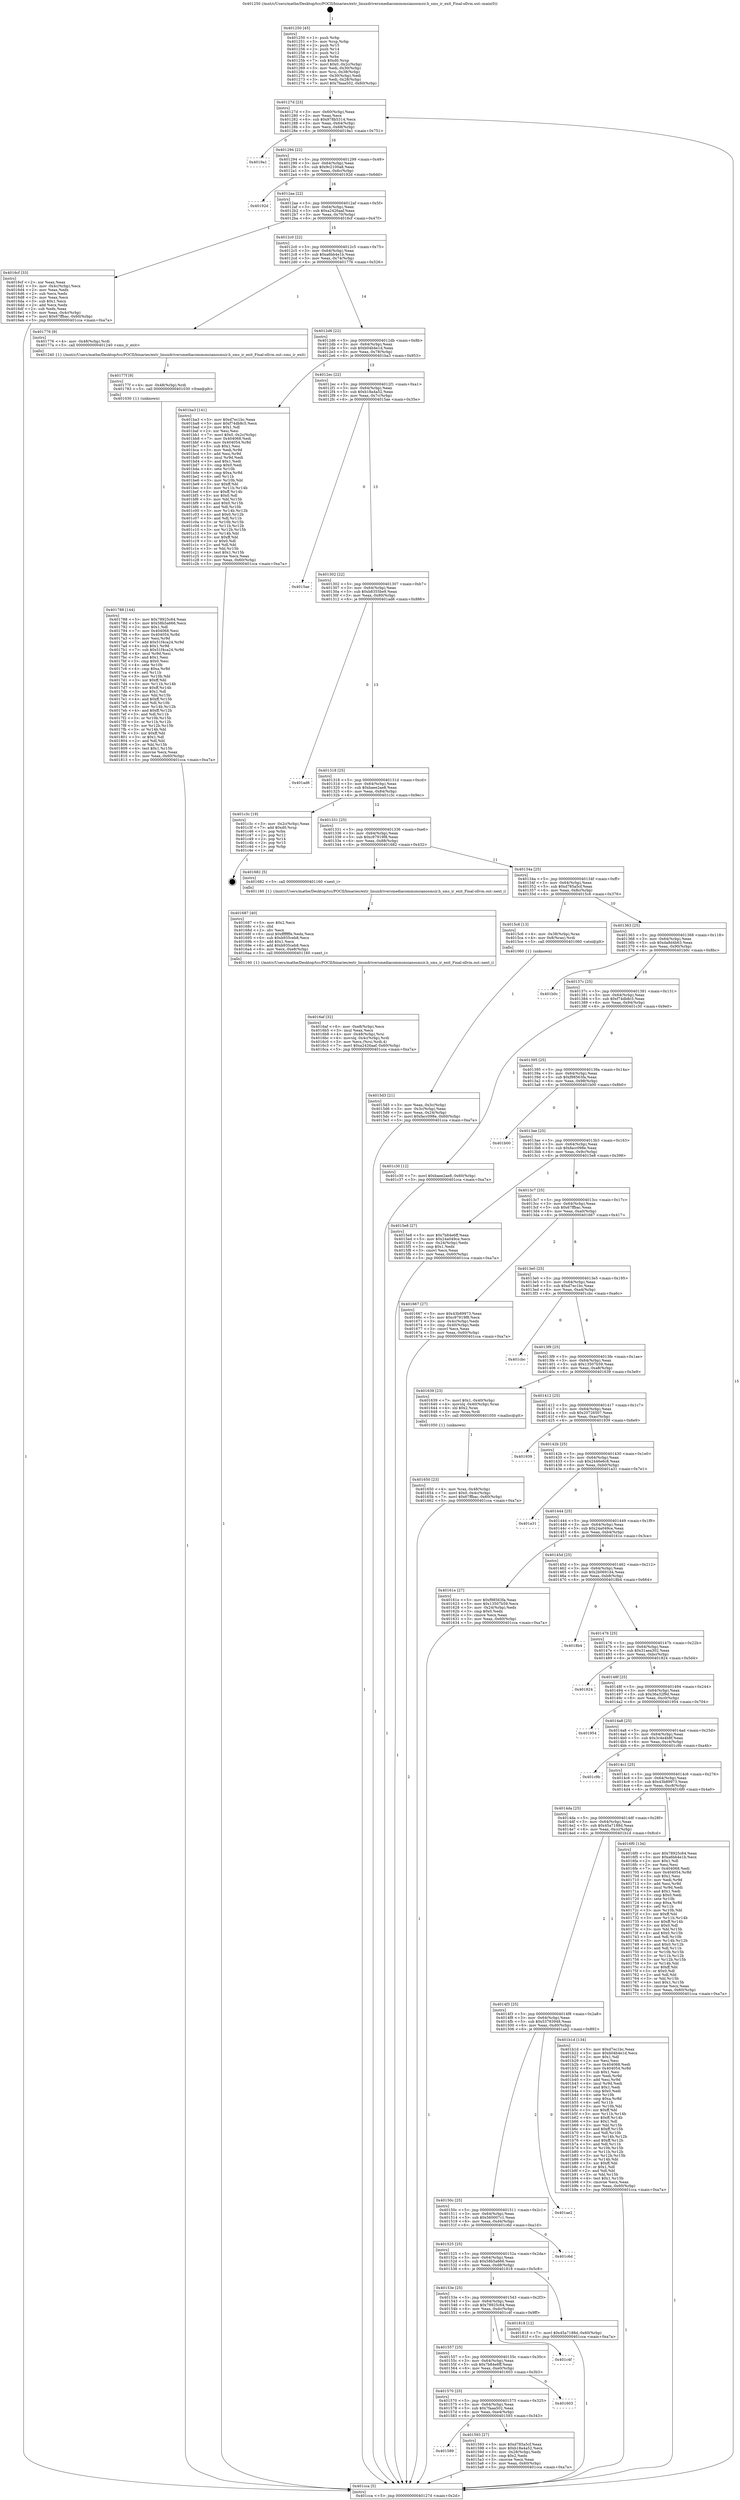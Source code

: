 digraph "0x401250" {
  label = "0x401250 (/mnt/c/Users/mathe/Desktop/tcc/POCII/binaries/extr_linuxdriversmediacommonsianosmsir.h_sms_ir_exit_Final-ollvm.out::main(0))"
  labelloc = "t"
  node[shape=record]

  Entry [label="",width=0.3,height=0.3,shape=circle,fillcolor=black,style=filled]
  "0x40127d" [label="{
     0x40127d [23]\l
     | [instrs]\l
     &nbsp;&nbsp;0x40127d \<+3\>: mov -0x60(%rbp),%eax\l
     &nbsp;&nbsp;0x401280 \<+2\>: mov %eax,%ecx\l
     &nbsp;&nbsp;0x401282 \<+6\>: sub $0x978b5314,%ecx\l
     &nbsp;&nbsp;0x401288 \<+3\>: mov %eax,-0x64(%rbp)\l
     &nbsp;&nbsp;0x40128b \<+3\>: mov %ecx,-0x68(%rbp)\l
     &nbsp;&nbsp;0x40128e \<+6\>: je 00000000004019a1 \<main+0x751\>\l
  }"]
  "0x4019a1" [label="{
     0x4019a1\l
  }", style=dashed]
  "0x401294" [label="{
     0x401294 [22]\l
     | [instrs]\l
     &nbsp;&nbsp;0x401294 \<+5\>: jmp 0000000000401299 \<main+0x49\>\l
     &nbsp;&nbsp;0x401299 \<+3\>: mov -0x64(%rbp),%eax\l
     &nbsp;&nbsp;0x40129c \<+5\>: sub $0x9c2100a8,%eax\l
     &nbsp;&nbsp;0x4012a1 \<+3\>: mov %eax,-0x6c(%rbp)\l
     &nbsp;&nbsp;0x4012a4 \<+6\>: je 000000000040192d \<main+0x6dd\>\l
  }"]
  Exit [label="",width=0.3,height=0.3,shape=circle,fillcolor=black,style=filled,peripheries=2]
  "0x40192d" [label="{
     0x40192d\l
  }", style=dashed]
  "0x4012aa" [label="{
     0x4012aa [22]\l
     | [instrs]\l
     &nbsp;&nbsp;0x4012aa \<+5\>: jmp 00000000004012af \<main+0x5f\>\l
     &nbsp;&nbsp;0x4012af \<+3\>: mov -0x64(%rbp),%eax\l
     &nbsp;&nbsp;0x4012b2 \<+5\>: sub $0xa2426aaf,%eax\l
     &nbsp;&nbsp;0x4012b7 \<+3\>: mov %eax,-0x70(%rbp)\l
     &nbsp;&nbsp;0x4012ba \<+6\>: je 00000000004016cf \<main+0x47f\>\l
  }"]
  "0x401788" [label="{
     0x401788 [144]\l
     | [instrs]\l
     &nbsp;&nbsp;0x401788 \<+5\>: mov $0x78925c64,%eax\l
     &nbsp;&nbsp;0x40178d \<+5\>: mov $0x58b5a666,%ecx\l
     &nbsp;&nbsp;0x401792 \<+2\>: mov $0x1,%dl\l
     &nbsp;&nbsp;0x401794 \<+7\>: mov 0x404068,%esi\l
     &nbsp;&nbsp;0x40179b \<+8\>: mov 0x404054,%r8d\l
     &nbsp;&nbsp;0x4017a3 \<+3\>: mov %esi,%r9d\l
     &nbsp;&nbsp;0x4017a6 \<+7\>: add $0x51f4ca24,%r9d\l
     &nbsp;&nbsp;0x4017ad \<+4\>: sub $0x1,%r9d\l
     &nbsp;&nbsp;0x4017b1 \<+7\>: sub $0x51f4ca24,%r9d\l
     &nbsp;&nbsp;0x4017b8 \<+4\>: imul %r9d,%esi\l
     &nbsp;&nbsp;0x4017bc \<+3\>: and $0x1,%esi\l
     &nbsp;&nbsp;0x4017bf \<+3\>: cmp $0x0,%esi\l
     &nbsp;&nbsp;0x4017c2 \<+4\>: sete %r10b\l
     &nbsp;&nbsp;0x4017c6 \<+4\>: cmp $0xa,%r8d\l
     &nbsp;&nbsp;0x4017ca \<+4\>: setl %r11b\l
     &nbsp;&nbsp;0x4017ce \<+3\>: mov %r10b,%bl\l
     &nbsp;&nbsp;0x4017d1 \<+3\>: xor $0xff,%bl\l
     &nbsp;&nbsp;0x4017d4 \<+3\>: mov %r11b,%r14b\l
     &nbsp;&nbsp;0x4017d7 \<+4\>: xor $0xff,%r14b\l
     &nbsp;&nbsp;0x4017db \<+3\>: xor $0x1,%dl\l
     &nbsp;&nbsp;0x4017de \<+3\>: mov %bl,%r15b\l
     &nbsp;&nbsp;0x4017e1 \<+4\>: and $0xff,%r15b\l
     &nbsp;&nbsp;0x4017e5 \<+3\>: and %dl,%r10b\l
     &nbsp;&nbsp;0x4017e8 \<+3\>: mov %r14b,%r12b\l
     &nbsp;&nbsp;0x4017eb \<+4\>: and $0xff,%r12b\l
     &nbsp;&nbsp;0x4017ef \<+3\>: and %dl,%r11b\l
     &nbsp;&nbsp;0x4017f2 \<+3\>: or %r10b,%r15b\l
     &nbsp;&nbsp;0x4017f5 \<+3\>: or %r11b,%r12b\l
     &nbsp;&nbsp;0x4017f8 \<+3\>: xor %r12b,%r15b\l
     &nbsp;&nbsp;0x4017fb \<+3\>: or %r14b,%bl\l
     &nbsp;&nbsp;0x4017fe \<+3\>: xor $0xff,%bl\l
     &nbsp;&nbsp;0x401801 \<+3\>: or $0x1,%dl\l
     &nbsp;&nbsp;0x401804 \<+2\>: and %dl,%bl\l
     &nbsp;&nbsp;0x401806 \<+3\>: or %bl,%r15b\l
     &nbsp;&nbsp;0x401809 \<+4\>: test $0x1,%r15b\l
     &nbsp;&nbsp;0x40180d \<+3\>: cmovne %ecx,%eax\l
     &nbsp;&nbsp;0x401810 \<+3\>: mov %eax,-0x60(%rbp)\l
     &nbsp;&nbsp;0x401813 \<+5\>: jmp 0000000000401cca \<main+0xa7a\>\l
  }"]
  "0x4016cf" [label="{
     0x4016cf [33]\l
     | [instrs]\l
     &nbsp;&nbsp;0x4016cf \<+2\>: xor %eax,%eax\l
     &nbsp;&nbsp;0x4016d1 \<+3\>: mov -0x4c(%rbp),%ecx\l
     &nbsp;&nbsp;0x4016d4 \<+2\>: mov %eax,%edx\l
     &nbsp;&nbsp;0x4016d6 \<+2\>: sub %ecx,%edx\l
     &nbsp;&nbsp;0x4016d8 \<+2\>: mov %eax,%ecx\l
     &nbsp;&nbsp;0x4016da \<+3\>: sub $0x1,%ecx\l
     &nbsp;&nbsp;0x4016dd \<+2\>: add %ecx,%edx\l
     &nbsp;&nbsp;0x4016df \<+2\>: sub %edx,%eax\l
     &nbsp;&nbsp;0x4016e1 \<+3\>: mov %eax,-0x4c(%rbp)\l
     &nbsp;&nbsp;0x4016e4 \<+7\>: movl $0x67ffbac,-0x60(%rbp)\l
     &nbsp;&nbsp;0x4016eb \<+5\>: jmp 0000000000401cca \<main+0xa7a\>\l
  }"]
  "0x4012c0" [label="{
     0x4012c0 [22]\l
     | [instrs]\l
     &nbsp;&nbsp;0x4012c0 \<+5\>: jmp 00000000004012c5 \<main+0x75\>\l
     &nbsp;&nbsp;0x4012c5 \<+3\>: mov -0x64(%rbp),%eax\l
     &nbsp;&nbsp;0x4012c8 \<+5\>: sub $0xa6bb4e1b,%eax\l
     &nbsp;&nbsp;0x4012cd \<+3\>: mov %eax,-0x74(%rbp)\l
     &nbsp;&nbsp;0x4012d0 \<+6\>: je 0000000000401776 \<main+0x526\>\l
  }"]
  "0x40177f" [label="{
     0x40177f [9]\l
     | [instrs]\l
     &nbsp;&nbsp;0x40177f \<+4\>: mov -0x48(%rbp),%rdi\l
     &nbsp;&nbsp;0x401783 \<+5\>: call 0000000000401030 \<free@plt\>\l
     | [calls]\l
     &nbsp;&nbsp;0x401030 \{1\} (unknown)\l
  }"]
  "0x401776" [label="{
     0x401776 [9]\l
     | [instrs]\l
     &nbsp;&nbsp;0x401776 \<+4\>: mov -0x48(%rbp),%rdi\l
     &nbsp;&nbsp;0x40177a \<+5\>: call 0000000000401240 \<sms_ir_exit\>\l
     | [calls]\l
     &nbsp;&nbsp;0x401240 \{1\} (/mnt/c/Users/mathe/Desktop/tcc/POCII/binaries/extr_linuxdriversmediacommonsianosmsir.h_sms_ir_exit_Final-ollvm.out::sms_ir_exit)\l
  }"]
  "0x4012d6" [label="{
     0x4012d6 [22]\l
     | [instrs]\l
     &nbsp;&nbsp;0x4012d6 \<+5\>: jmp 00000000004012db \<main+0x8b\>\l
     &nbsp;&nbsp;0x4012db \<+3\>: mov -0x64(%rbp),%eax\l
     &nbsp;&nbsp;0x4012de \<+5\>: sub $0xb04b4e1d,%eax\l
     &nbsp;&nbsp;0x4012e3 \<+3\>: mov %eax,-0x78(%rbp)\l
     &nbsp;&nbsp;0x4012e6 \<+6\>: je 0000000000401ba3 \<main+0x953\>\l
  }"]
  "0x4016af" [label="{
     0x4016af [32]\l
     | [instrs]\l
     &nbsp;&nbsp;0x4016af \<+6\>: mov -0xe8(%rbp),%ecx\l
     &nbsp;&nbsp;0x4016b5 \<+3\>: imul %eax,%ecx\l
     &nbsp;&nbsp;0x4016b8 \<+4\>: mov -0x48(%rbp),%rsi\l
     &nbsp;&nbsp;0x4016bc \<+4\>: movslq -0x4c(%rbp),%rdi\l
     &nbsp;&nbsp;0x4016c0 \<+3\>: mov %ecx,(%rsi,%rdi,4)\l
     &nbsp;&nbsp;0x4016c3 \<+7\>: movl $0xa2426aaf,-0x60(%rbp)\l
     &nbsp;&nbsp;0x4016ca \<+5\>: jmp 0000000000401cca \<main+0xa7a\>\l
  }"]
  "0x401ba3" [label="{
     0x401ba3 [141]\l
     | [instrs]\l
     &nbsp;&nbsp;0x401ba3 \<+5\>: mov $0xd7ec1bc,%eax\l
     &nbsp;&nbsp;0x401ba8 \<+5\>: mov $0xf74db8c5,%ecx\l
     &nbsp;&nbsp;0x401bad \<+2\>: mov $0x1,%dl\l
     &nbsp;&nbsp;0x401baf \<+2\>: xor %esi,%esi\l
     &nbsp;&nbsp;0x401bb1 \<+7\>: movl $0x0,-0x2c(%rbp)\l
     &nbsp;&nbsp;0x401bb8 \<+7\>: mov 0x404068,%edi\l
     &nbsp;&nbsp;0x401bbf \<+8\>: mov 0x404054,%r8d\l
     &nbsp;&nbsp;0x401bc7 \<+3\>: sub $0x1,%esi\l
     &nbsp;&nbsp;0x401bca \<+3\>: mov %edi,%r9d\l
     &nbsp;&nbsp;0x401bcd \<+3\>: add %esi,%r9d\l
     &nbsp;&nbsp;0x401bd0 \<+4\>: imul %r9d,%edi\l
     &nbsp;&nbsp;0x401bd4 \<+3\>: and $0x1,%edi\l
     &nbsp;&nbsp;0x401bd7 \<+3\>: cmp $0x0,%edi\l
     &nbsp;&nbsp;0x401bda \<+4\>: sete %r10b\l
     &nbsp;&nbsp;0x401bde \<+4\>: cmp $0xa,%r8d\l
     &nbsp;&nbsp;0x401be2 \<+4\>: setl %r11b\l
     &nbsp;&nbsp;0x401be6 \<+3\>: mov %r10b,%bl\l
     &nbsp;&nbsp;0x401be9 \<+3\>: xor $0xff,%bl\l
     &nbsp;&nbsp;0x401bec \<+3\>: mov %r11b,%r14b\l
     &nbsp;&nbsp;0x401bef \<+4\>: xor $0xff,%r14b\l
     &nbsp;&nbsp;0x401bf3 \<+3\>: xor $0x0,%dl\l
     &nbsp;&nbsp;0x401bf6 \<+3\>: mov %bl,%r15b\l
     &nbsp;&nbsp;0x401bf9 \<+4\>: and $0x0,%r15b\l
     &nbsp;&nbsp;0x401bfd \<+3\>: and %dl,%r10b\l
     &nbsp;&nbsp;0x401c00 \<+3\>: mov %r14b,%r12b\l
     &nbsp;&nbsp;0x401c03 \<+4\>: and $0x0,%r12b\l
     &nbsp;&nbsp;0x401c07 \<+3\>: and %dl,%r11b\l
     &nbsp;&nbsp;0x401c0a \<+3\>: or %r10b,%r15b\l
     &nbsp;&nbsp;0x401c0d \<+3\>: or %r11b,%r12b\l
     &nbsp;&nbsp;0x401c10 \<+3\>: xor %r12b,%r15b\l
     &nbsp;&nbsp;0x401c13 \<+3\>: or %r14b,%bl\l
     &nbsp;&nbsp;0x401c16 \<+3\>: xor $0xff,%bl\l
     &nbsp;&nbsp;0x401c19 \<+3\>: or $0x0,%dl\l
     &nbsp;&nbsp;0x401c1c \<+2\>: and %dl,%bl\l
     &nbsp;&nbsp;0x401c1e \<+3\>: or %bl,%r15b\l
     &nbsp;&nbsp;0x401c21 \<+4\>: test $0x1,%r15b\l
     &nbsp;&nbsp;0x401c25 \<+3\>: cmovne %ecx,%eax\l
     &nbsp;&nbsp;0x401c28 \<+3\>: mov %eax,-0x60(%rbp)\l
     &nbsp;&nbsp;0x401c2b \<+5\>: jmp 0000000000401cca \<main+0xa7a\>\l
  }"]
  "0x4012ec" [label="{
     0x4012ec [22]\l
     | [instrs]\l
     &nbsp;&nbsp;0x4012ec \<+5\>: jmp 00000000004012f1 \<main+0xa1\>\l
     &nbsp;&nbsp;0x4012f1 \<+3\>: mov -0x64(%rbp),%eax\l
     &nbsp;&nbsp;0x4012f4 \<+5\>: sub $0xb18a4a52,%eax\l
     &nbsp;&nbsp;0x4012f9 \<+3\>: mov %eax,-0x7c(%rbp)\l
     &nbsp;&nbsp;0x4012fc \<+6\>: je 00000000004015ae \<main+0x35e\>\l
  }"]
  "0x401687" [label="{
     0x401687 [40]\l
     | [instrs]\l
     &nbsp;&nbsp;0x401687 \<+5\>: mov $0x2,%ecx\l
     &nbsp;&nbsp;0x40168c \<+1\>: cltd\l
     &nbsp;&nbsp;0x40168d \<+2\>: idiv %ecx\l
     &nbsp;&nbsp;0x40168f \<+6\>: imul $0xfffffffe,%edx,%ecx\l
     &nbsp;&nbsp;0x401695 \<+6\>: sub $0xb935ceb8,%ecx\l
     &nbsp;&nbsp;0x40169b \<+3\>: add $0x1,%ecx\l
     &nbsp;&nbsp;0x40169e \<+6\>: add $0xb935ceb8,%ecx\l
     &nbsp;&nbsp;0x4016a4 \<+6\>: mov %ecx,-0xe8(%rbp)\l
     &nbsp;&nbsp;0x4016aa \<+5\>: call 0000000000401160 \<next_i\>\l
     | [calls]\l
     &nbsp;&nbsp;0x401160 \{1\} (/mnt/c/Users/mathe/Desktop/tcc/POCII/binaries/extr_linuxdriversmediacommonsianosmsir.h_sms_ir_exit_Final-ollvm.out::next_i)\l
  }"]
  "0x4015ae" [label="{
     0x4015ae\l
  }", style=dashed]
  "0x401302" [label="{
     0x401302 [22]\l
     | [instrs]\l
     &nbsp;&nbsp;0x401302 \<+5\>: jmp 0000000000401307 \<main+0xb7\>\l
     &nbsp;&nbsp;0x401307 \<+3\>: mov -0x64(%rbp),%eax\l
     &nbsp;&nbsp;0x40130a \<+5\>: sub $0xb8355be9,%eax\l
     &nbsp;&nbsp;0x40130f \<+3\>: mov %eax,-0x80(%rbp)\l
     &nbsp;&nbsp;0x401312 \<+6\>: je 0000000000401ad6 \<main+0x886\>\l
  }"]
  "0x401650" [label="{
     0x401650 [23]\l
     | [instrs]\l
     &nbsp;&nbsp;0x401650 \<+4\>: mov %rax,-0x48(%rbp)\l
     &nbsp;&nbsp;0x401654 \<+7\>: movl $0x0,-0x4c(%rbp)\l
     &nbsp;&nbsp;0x40165b \<+7\>: movl $0x67ffbac,-0x60(%rbp)\l
     &nbsp;&nbsp;0x401662 \<+5\>: jmp 0000000000401cca \<main+0xa7a\>\l
  }"]
  "0x401ad6" [label="{
     0x401ad6\l
  }", style=dashed]
  "0x401318" [label="{
     0x401318 [25]\l
     | [instrs]\l
     &nbsp;&nbsp;0x401318 \<+5\>: jmp 000000000040131d \<main+0xcd\>\l
     &nbsp;&nbsp;0x40131d \<+3\>: mov -0x64(%rbp),%eax\l
     &nbsp;&nbsp;0x401320 \<+5\>: sub $0xbaee2ae8,%eax\l
     &nbsp;&nbsp;0x401325 \<+6\>: mov %eax,-0x84(%rbp)\l
     &nbsp;&nbsp;0x40132b \<+6\>: je 0000000000401c3c \<main+0x9ec\>\l
  }"]
  "0x4015d3" [label="{
     0x4015d3 [21]\l
     | [instrs]\l
     &nbsp;&nbsp;0x4015d3 \<+3\>: mov %eax,-0x3c(%rbp)\l
     &nbsp;&nbsp;0x4015d6 \<+3\>: mov -0x3c(%rbp),%eax\l
     &nbsp;&nbsp;0x4015d9 \<+3\>: mov %eax,-0x24(%rbp)\l
     &nbsp;&nbsp;0x4015dc \<+7\>: movl $0xfacc098e,-0x60(%rbp)\l
     &nbsp;&nbsp;0x4015e3 \<+5\>: jmp 0000000000401cca \<main+0xa7a\>\l
  }"]
  "0x401c3c" [label="{
     0x401c3c [19]\l
     | [instrs]\l
     &nbsp;&nbsp;0x401c3c \<+3\>: mov -0x2c(%rbp),%eax\l
     &nbsp;&nbsp;0x401c3f \<+7\>: add $0xd0,%rsp\l
     &nbsp;&nbsp;0x401c46 \<+1\>: pop %rbx\l
     &nbsp;&nbsp;0x401c47 \<+2\>: pop %r12\l
     &nbsp;&nbsp;0x401c49 \<+2\>: pop %r14\l
     &nbsp;&nbsp;0x401c4b \<+2\>: pop %r15\l
     &nbsp;&nbsp;0x401c4d \<+1\>: pop %rbp\l
     &nbsp;&nbsp;0x401c4e \<+1\>: ret\l
  }"]
  "0x401331" [label="{
     0x401331 [25]\l
     | [instrs]\l
     &nbsp;&nbsp;0x401331 \<+5\>: jmp 0000000000401336 \<main+0xe6\>\l
     &nbsp;&nbsp;0x401336 \<+3\>: mov -0x64(%rbp),%eax\l
     &nbsp;&nbsp;0x401339 \<+5\>: sub $0xc97919f8,%eax\l
     &nbsp;&nbsp;0x40133e \<+6\>: mov %eax,-0x88(%rbp)\l
     &nbsp;&nbsp;0x401344 \<+6\>: je 0000000000401682 \<main+0x432\>\l
  }"]
  "0x401250" [label="{
     0x401250 [45]\l
     | [instrs]\l
     &nbsp;&nbsp;0x401250 \<+1\>: push %rbp\l
     &nbsp;&nbsp;0x401251 \<+3\>: mov %rsp,%rbp\l
     &nbsp;&nbsp;0x401254 \<+2\>: push %r15\l
     &nbsp;&nbsp;0x401256 \<+2\>: push %r14\l
     &nbsp;&nbsp;0x401258 \<+2\>: push %r12\l
     &nbsp;&nbsp;0x40125a \<+1\>: push %rbx\l
     &nbsp;&nbsp;0x40125b \<+7\>: sub $0xd0,%rsp\l
     &nbsp;&nbsp;0x401262 \<+7\>: movl $0x0,-0x2c(%rbp)\l
     &nbsp;&nbsp;0x401269 \<+3\>: mov %edi,-0x30(%rbp)\l
     &nbsp;&nbsp;0x40126c \<+4\>: mov %rsi,-0x38(%rbp)\l
     &nbsp;&nbsp;0x401270 \<+3\>: mov -0x30(%rbp),%edi\l
     &nbsp;&nbsp;0x401273 \<+3\>: mov %edi,-0x28(%rbp)\l
     &nbsp;&nbsp;0x401276 \<+7\>: movl $0x7faaa502,-0x60(%rbp)\l
  }"]
  "0x401682" [label="{
     0x401682 [5]\l
     | [instrs]\l
     &nbsp;&nbsp;0x401682 \<+5\>: call 0000000000401160 \<next_i\>\l
     | [calls]\l
     &nbsp;&nbsp;0x401160 \{1\} (/mnt/c/Users/mathe/Desktop/tcc/POCII/binaries/extr_linuxdriversmediacommonsianosmsir.h_sms_ir_exit_Final-ollvm.out::next_i)\l
  }"]
  "0x40134a" [label="{
     0x40134a [25]\l
     | [instrs]\l
     &nbsp;&nbsp;0x40134a \<+5\>: jmp 000000000040134f \<main+0xff\>\l
     &nbsp;&nbsp;0x40134f \<+3\>: mov -0x64(%rbp),%eax\l
     &nbsp;&nbsp;0x401352 \<+5\>: sub $0xd785a5cf,%eax\l
     &nbsp;&nbsp;0x401357 \<+6\>: mov %eax,-0x8c(%rbp)\l
     &nbsp;&nbsp;0x40135d \<+6\>: je 00000000004015c6 \<main+0x376\>\l
  }"]
  "0x401cca" [label="{
     0x401cca [5]\l
     | [instrs]\l
     &nbsp;&nbsp;0x401cca \<+5\>: jmp 000000000040127d \<main+0x2d\>\l
  }"]
  "0x4015c6" [label="{
     0x4015c6 [13]\l
     | [instrs]\l
     &nbsp;&nbsp;0x4015c6 \<+4\>: mov -0x38(%rbp),%rax\l
     &nbsp;&nbsp;0x4015ca \<+4\>: mov 0x8(%rax),%rdi\l
     &nbsp;&nbsp;0x4015ce \<+5\>: call 0000000000401060 \<atoi@plt\>\l
     | [calls]\l
     &nbsp;&nbsp;0x401060 \{1\} (unknown)\l
  }"]
  "0x401363" [label="{
     0x401363 [25]\l
     | [instrs]\l
     &nbsp;&nbsp;0x401363 \<+5\>: jmp 0000000000401368 \<main+0x118\>\l
     &nbsp;&nbsp;0x401368 \<+3\>: mov -0x64(%rbp),%eax\l
     &nbsp;&nbsp;0x40136b \<+5\>: sub $0xda8d4b63,%eax\l
     &nbsp;&nbsp;0x401370 \<+6\>: mov %eax,-0x90(%rbp)\l
     &nbsp;&nbsp;0x401376 \<+6\>: je 0000000000401b0c \<main+0x8bc\>\l
  }"]
  "0x401589" [label="{
     0x401589\l
  }", style=dashed]
  "0x401b0c" [label="{
     0x401b0c\l
  }", style=dashed]
  "0x40137c" [label="{
     0x40137c [25]\l
     | [instrs]\l
     &nbsp;&nbsp;0x40137c \<+5\>: jmp 0000000000401381 \<main+0x131\>\l
     &nbsp;&nbsp;0x401381 \<+3\>: mov -0x64(%rbp),%eax\l
     &nbsp;&nbsp;0x401384 \<+5\>: sub $0xf74db8c5,%eax\l
     &nbsp;&nbsp;0x401389 \<+6\>: mov %eax,-0x94(%rbp)\l
     &nbsp;&nbsp;0x40138f \<+6\>: je 0000000000401c30 \<main+0x9e0\>\l
  }"]
  "0x401593" [label="{
     0x401593 [27]\l
     | [instrs]\l
     &nbsp;&nbsp;0x401593 \<+5\>: mov $0xd785a5cf,%eax\l
     &nbsp;&nbsp;0x401598 \<+5\>: mov $0xb18a4a52,%ecx\l
     &nbsp;&nbsp;0x40159d \<+3\>: mov -0x28(%rbp),%edx\l
     &nbsp;&nbsp;0x4015a0 \<+3\>: cmp $0x2,%edx\l
     &nbsp;&nbsp;0x4015a3 \<+3\>: cmovne %ecx,%eax\l
     &nbsp;&nbsp;0x4015a6 \<+3\>: mov %eax,-0x60(%rbp)\l
     &nbsp;&nbsp;0x4015a9 \<+5\>: jmp 0000000000401cca \<main+0xa7a\>\l
  }"]
  "0x401c30" [label="{
     0x401c30 [12]\l
     | [instrs]\l
     &nbsp;&nbsp;0x401c30 \<+7\>: movl $0xbaee2ae8,-0x60(%rbp)\l
     &nbsp;&nbsp;0x401c37 \<+5\>: jmp 0000000000401cca \<main+0xa7a\>\l
  }"]
  "0x401395" [label="{
     0x401395 [25]\l
     | [instrs]\l
     &nbsp;&nbsp;0x401395 \<+5\>: jmp 000000000040139a \<main+0x14a\>\l
     &nbsp;&nbsp;0x40139a \<+3\>: mov -0x64(%rbp),%eax\l
     &nbsp;&nbsp;0x40139d \<+5\>: sub $0xf98563fa,%eax\l
     &nbsp;&nbsp;0x4013a2 \<+6\>: mov %eax,-0x98(%rbp)\l
     &nbsp;&nbsp;0x4013a8 \<+6\>: je 0000000000401b00 \<main+0x8b0\>\l
  }"]
  "0x401570" [label="{
     0x401570 [25]\l
     | [instrs]\l
     &nbsp;&nbsp;0x401570 \<+5\>: jmp 0000000000401575 \<main+0x325\>\l
     &nbsp;&nbsp;0x401575 \<+3\>: mov -0x64(%rbp),%eax\l
     &nbsp;&nbsp;0x401578 \<+5\>: sub $0x7faaa502,%eax\l
     &nbsp;&nbsp;0x40157d \<+6\>: mov %eax,-0xe4(%rbp)\l
     &nbsp;&nbsp;0x401583 \<+6\>: je 0000000000401593 \<main+0x343\>\l
  }"]
  "0x401b00" [label="{
     0x401b00\l
  }", style=dashed]
  "0x4013ae" [label="{
     0x4013ae [25]\l
     | [instrs]\l
     &nbsp;&nbsp;0x4013ae \<+5\>: jmp 00000000004013b3 \<main+0x163\>\l
     &nbsp;&nbsp;0x4013b3 \<+3\>: mov -0x64(%rbp),%eax\l
     &nbsp;&nbsp;0x4013b6 \<+5\>: sub $0xfacc098e,%eax\l
     &nbsp;&nbsp;0x4013bb \<+6\>: mov %eax,-0x9c(%rbp)\l
     &nbsp;&nbsp;0x4013c1 \<+6\>: je 00000000004015e8 \<main+0x398\>\l
  }"]
  "0x401603" [label="{
     0x401603\l
  }", style=dashed]
  "0x4015e8" [label="{
     0x4015e8 [27]\l
     | [instrs]\l
     &nbsp;&nbsp;0x4015e8 \<+5\>: mov $0x7b84e6ff,%eax\l
     &nbsp;&nbsp;0x4015ed \<+5\>: mov $0x24a049ce,%ecx\l
     &nbsp;&nbsp;0x4015f2 \<+3\>: mov -0x24(%rbp),%edx\l
     &nbsp;&nbsp;0x4015f5 \<+3\>: cmp $0x1,%edx\l
     &nbsp;&nbsp;0x4015f8 \<+3\>: cmovl %ecx,%eax\l
     &nbsp;&nbsp;0x4015fb \<+3\>: mov %eax,-0x60(%rbp)\l
     &nbsp;&nbsp;0x4015fe \<+5\>: jmp 0000000000401cca \<main+0xa7a\>\l
  }"]
  "0x4013c7" [label="{
     0x4013c7 [25]\l
     | [instrs]\l
     &nbsp;&nbsp;0x4013c7 \<+5\>: jmp 00000000004013cc \<main+0x17c\>\l
     &nbsp;&nbsp;0x4013cc \<+3\>: mov -0x64(%rbp),%eax\l
     &nbsp;&nbsp;0x4013cf \<+5\>: sub $0x67ffbac,%eax\l
     &nbsp;&nbsp;0x4013d4 \<+6\>: mov %eax,-0xa0(%rbp)\l
     &nbsp;&nbsp;0x4013da \<+6\>: je 0000000000401667 \<main+0x417\>\l
  }"]
  "0x401557" [label="{
     0x401557 [25]\l
     | [instrs]\l
     &nbsp;&nbsp;0x401557 \<+5\>: jmp 000000000040155c \<main+0x30c\>\l
     &nbsp;&nbsp;0x40155c \<+3\>: mov -0x64(%rbp),%eax\l
     &nbsp;&nbsp;0x40155f \<+5\>: sub $0x7b84e6ff,%eax\l
     &nbsp;&nbsp;0x401564 \<+6\>: mov %eax,-0xe0(%rbp)\l
     &nbsp;&nbsp;0x40156a \<+6\>: je 0000000000401603 \<main+0x3b3\>\l
  }"]
  "0x401667" [label="{
     0x401667 [27]\l
     | [instrs]\l
     &nbsp;&nbsp;0x401667 \<+5\>: mov $0x43b89973,%eax\l
     &nbsp;&nbsp;0x40166c \<+5\>: mov $0xc97919f8,%ecx\l
     &nbsp;&nbsp;0x401671 \<+3\>: mov -0x4c(%rbp),%edx\l
     &nbsp;&nbsp;0x401674 \<+3\>: cmp -0x40(%rbp),%edx\l
     &nbsp;&nbsp;0x401677 \<+3\>: cmovl %ecx,%eax\l
     &nbsp;&nbsp;0x40167a \<+3\>: mov %eax,-0x60(%rbp)\l
     &nbsp;&nbsp;0x40167d \<+5\>: jmp 0000000000401cca \<main+0xa7a\>\l
  }"]
  "0x4013e0" [label="{
     0x4013e0 [25]\l
     | [instrs]\l
     &nbsp;&nbsp;0x4013e0 \<+5\>: jmp 00000000004013e5 \<main+0x195\>\l
     &nbsp;&nbsp;0x4013e5 \<+3\>: mov -0x64(%rbp),%eax\l
     &nbsp;&nbsp;0x4013e8 \<+5\>: sub $0xd7ec1bc,%eax\l
     &nbsp;&nbsp;0x4013ed \<+6\>: mov %eax,-0xa4(%rbp)\l
     &nbsp;&nbsp;0x4013f3 \<+6\>: je 0000000000401cbc \<main+0xa6c\>\l
  }"]
  "0x401c4f" [label="{
     0x401c4f\l
  }", style=dashed]
  "0x401cbc" [label="{
     0x401cbc\l
  }", style=dashed]
  "0x4013f9" [label="{
     0x4013f9 [25]\l
     | [instrs]\l
     &nbsp;&nbsp;0x4013f9 \<+5\>: jmp 00000000004013fe \<main+0x1ae\>\l
     &nbsp;&nbsp;0x4013fe \<+3\>: mov -0x64(%rbp),%eax\l
     &nbsp;&nbsp;0x401401 \<+5\>: sub $0x13507b59,%eax\l
     &nbsp;&nbsp;0x401406 \<+6\>: mov %eax,-0xa8(%rbp)\l
     &nbsp;&nbsp;0x40140c \<+6\>: je 0000000000401639 \<main+0x3e9\>\l
  }"]
  "0x40153e" [label="{
     0x40153e [25]\l
     | [instrs]\l
     &nbsp;&nbsp;0x40153e \<+5\>: jmp 0000000000401543 \<main+0x2f3\>\l
     &nbsp;&nbsp;0x401543 \<+3\>: mov -0x64(%rbp),%eax\l
     &nbsp;&nbsp;0x401546 \<+5\>: sub $0x78925c64,%eax\l
     &nbsp;&nbsp;0x40154b \<+6\>: mov %eax,-0xdc(%rbp)\l
     &nbsp;&nbsp;0x401551 \<+6\>: je 0000000000401c4f \<main+0x9ff\>\l
  }"]
  "0x401639" [label="{
     0x401639 [23]\l
     | [instrs]\l
     &nbsp;&nbsp;0x401639 \<+7\>: movl $0x1,-0x40(%rbp)\l
     &nbsp;&nbsp;0x401640 \<+4\>: movslq -0x40(%rbp),%rax\l
     &nbsp;&nbsp;0x401644 \<+4\>: shl $0x2,%rax\l
     &nbsp;&nbsp;0x401648 \<+3\>: mov %rax,%rdi\l
     &nbsp;&nbsp;0x40164b \<+5\>: call 0000000000401050 \<malloc@plt\>\l
     | [calls]\l
     &nbsp;&nbsp;0x401050 \{1\} (unknown)\l
  }"]
  "0x401412" [label="{
     0x401412 [25]\l
     | [instrs]\l
     &nbsp;&nbsp;0x401412 \<+5\>: jmp 0000000000401417 \<main+0x1c7\>\l
     &nbsp;&nbsp;0x401417 \<+3\>: mov -0x64(%rbp),%eax\l
     &nbsp;&nbsp;0x40141a \<+5\>: sub $0x20726507,%eax\l
     &nbsp;&nbsp;0x40141f \<+6\>: mov %eax,-0xac(%rbp)\l
     &nbsp;&nbsp;0x401425 \<+6\>: je 0000000000401939 \<main+0x6e9\>\l
  }"]
  "0x401818" [label="{
     0x401818 [12]\l
     | [instrs]\l
     &nbsp;&nbsp;0x401818 \<+7\>: movl $0x45a7188d,-0x60(%rbp)\l
     &nbsp;&nbsp;0x40181f \<+5\>: jmp 0000000000401cca \<main+0xa7a\>\l
  }"]
  "0x401939" [label="{
     0x401939\l
  }", style=dashed]
  "0x40142b" [label="{
     0x40142b [25]\l
     | [instrs]\l
     &nbsp;&nbsp;0x40142b \<+5\>: jmp 0000000000401430 \<main+0x1e0\>\l
     &nbsp;&nbsp;0x401430 \<+3\>: mov -0x64(%rbp),%eax\l
     &nbsp;&nbsp;0x401433 \<+5\>: sub $0x2446e6c8,%eax\l
     &nbsp;&nbsp;0x401438 \<+6\>: mov %eax,-0xb0(%rbp)\l
     &nbsp;&nbsp;0x40143e \<+6\>: je 0000000000401a31 \<main+0x7e1\>\l
  }"]
  "0x401525" [label="{
     0x401525 [25]\l
     | [instrs]\l
     &nbsp;&nbsp;0x401525 \<+5\>: jmp 000000000040152a \<main+0x2da\>\l
     &nbsp;&nbsp;0x40152a \<+3\>: mov -0x64(%rbp),%eax\l
     &nbsp;&nbsp;0x40152d \<+5\>: sub $0x58b5a666,%eax\l
     &nbsp;&nbsp;0x401532 \<+6\>: mov %eax,-0xd8(%rbp)\l
     &nbsp;&nbsp;0x401538 \<+6\>: je 0000000000401818 \<main+0x5c8\>\l
  }"]
  "0x401a31" [label="{
     0x401a31\l
  }", style=dashed]
  "0x401444" [label="{
     0x401444 [25]\l
     | [instrs]\l
     &nbsp;&nbsp;0x401444 \<+5\>: jmp 0000000000401449 \<main+0x1f9\>\l
     &nbsp;&nbsp;0x401449 \<+3\>: mov -0x64(%rbp),%eax\l
     &nbsp;&nbsp;0x40144c \<+5\>: sub $0x24a049ce,%eax\l
     &nbsp;&nbsp;0x401451 \<+6\>: mov %eax,-0xb4(%rbp)\l
     &nbsp;&nbsp;0x401457 \<+6\>: je 000000000040161e \<main+0x3ce\>\l
  }"]
  "0x401c6d" [label="{
     0x401c6d\l
  }", style=dashed]
  "0x40161e" [label="{
     0x40161e [27]\l
     | [instrs]\l
     &nbsp;&nbsp;0x40161e \<+5\>: mov $0xf98563fa,%eax\l
     &nbsp;&nbsp;0x401623 \<+5\>: mov $0x13507b59,%ecx\l
     &nbsp;&nbsp;0x401628 \<+3\>: mov -0x24(%rbp),%edx\l
     &nbsp;&nbsp;0x40162b \<+3\>: cmp $0x0,%edx\l
     &nbsp;&nbsp;0x40162e \<+3\>: cmove %ecx,%eax\l
     &nbsp;&nbsp;0x401631 \<+3\>: mov %eax,-0x60(%rbp)\l
     &nbsp;&nbsp;0x401634 \<+5\>: jmp 0000000000401cca \<main+0xa7a\>\l
  }"]
  "0x40145d" [label="{
     0x40145d [25]\l
     | [instrs]\l
     &nbsp;&nbsp;0x40145d \<+5\>: jmp 0000000000401462 \<main+0x212\>\l
     &nbsp;&nbsp;0x401462 \<+3\>: mov -0x64(%rbp),%eax\l
     &nbsp;&nbsp;0x401465 \<+5\>: sub $0x2b0691d4,%eax\l
     &nbsp;&nbsp;0x40146a \<+6\>: mov %eax,-0xb8(%rbp)\l
     &nbsp;&nbsp;0x401470 \<+6\>: je 00000000004018b4 \<main+0x664\>\l
  }"]
  "0x40150c" [label="{
     0x40150c [25]\l
     | [instrs]\l
     &nbsp;&nbsp;0x40150c \<+5\>: jmp 0000000000401511 \<main+0x2c1\>\l
     &nbsp;&nbsp;0x401511 \<+3\>: mov -0x64(%rbp),%eax\l
     &nbsp;&nbsp;0x401514 \<+5\>: sub $0x560007c1,%eax\l
     &nbsp;&nbsp;0x401519 \<+6\>: mov %eax,-0xd4(%rbp)\l
     &nbsp;&nbsp;0x40151f \<+6\>: je 0000000000401c6d \<main+0xa1d\>\l
  }"]
  "0x4018b4" [label="{
     0x4018b4\l
  }", style=dashed]
  "0x401476" [label="{
     0x401476 [25]\l
     | [instrs]\l
     &nbsp;&nbsp;0x401476 \<+5\>: jmp 000000000040147b \<main+0x22b\>\l
     &nbsp;&nbsp;0x40147b \<+3\>: mov -0x64(%rbp),%eax\l
     &nbsp;&nbsp;0x40147e \<+5\>: sub $0x31aea302,%eax\l
     &nbsp;&nbsp;0x401483 \<+6\>: mov %eax,-0xbc(%rbp)\l
     &nbsp;&nbsp;0x401489 \<+6\>: je 0000000000401824 \<main+0x5d4\>\l
  }"]
  "0x401ae2" [label="{
     0x401ae2\l
  }", style=dashed]
  "0x401824" [label="{
     0x401824\l
  }", style=dashed]
  "0x40148f" [label="{
     0x40148f [25]\l
     | [instrs]\l
     &nbsp;&nbsp;0x40148f \<+5\>: jmp 0000000000401494 \<main+0x244\>\l
     &nbsp;&nbsp;0x401494 \<+3\>: mov -0x64(%rbp),%eax\l
     &nbsp;&nbsp;0x401497 \<+5\>: sub $0x36a32f9d,%eax\l
     &nbsp;&nbsp;0x40149c \<+6\>: mov %eax,-0xc0(%rbp)\l
     &nbsp;&nbsp;0x4014a2 \<+6\>: je 0000000000401954 \<main+0x704\>\l
  }"]
  "0x4014f3" [label="{
     0x4014f3 [25]\l
     | [instrs]\l
     &nbsp;&nbsp;0x4014f3 \<+5\>: jmp 00000000004014f8 \<main+0x2a8\>\l
     &nbsp;&nbsp;0x4014f8 \<+3\>: mov -0x64(%rbp),%eax\l
     &nbsp;&nbsp;0x4014fb \<+5\>: sub $0x53783948,%eax\l
     &nbsp;&nbsp;0x401500 \<+6\>: mov %eax,-0xd0(%rbp)\l
     &nbsp;&nbsp;0x401506 \<+6\>: je 0000000000401ae2 \<main+0x892\>\l
  }"]
  "0x401954" [label="{
     0x401954\l
  }", style=dashed]
  "0x4014a8" [label="{
     0x4014a8 [25]\l
     | [instrs]\l
     &nbsp;&nbsp;0x4014a8 \<+5\>: jmp 00000000004014ad \<main+0x25d\>\l
     &nbsp;&nbsp;0x4014ad \<+3\>: mov -0x64(%rbp),%eax\l
     &nbsp;&nbsp;0x4014b0 \<+5\>: sub $0x3c4e4b8f,%eax\l
     &nbsp;&nbsp;0x4014b5 \<+6\>: mov %eax,-0xc4(%rbp)\l
     &nbsp;&nbsp;0x4014bb \<+6\>: je 0000000000401c9b \<main+0xa4b\>\l
  }"]
  "0x401b1d" [label="{
     0x401b1d [134]\l
     | [instrs]\l
     &nbsp;&nbsp;0x401b1d \<+5\>: mov $0xd7ec1bc,%eax\l
     &nbsp;&nbsp;0x401b22 \<+5\>: mov $0xb04b4e1d,%ecx\l
     &nbsp;&nbsp;0x401b27 \<+2\>: mov $0x1,%dl\l
     &nbsp;&nbsp;0x401b29 \<+2\>: xor %esi,%esi\l
     &nbsp;&nbsp;0x401b2b \<+7\>: mov 0x404068,%edi\l
     &nbsp;&nbsp;0x401b32 \<+8\>: mov 0x404054,%r8d\l
     &nbsp;&nbsp;0x401b3a \<+3\>: sub $0x1,%esi\l
     &nbsp;&nbsp;0x401b3d \<+3\>: mov %edi,%r9d\l
     &nbsp;&nbsp;0x401b40 \<+3\>: add %esi,%r9d\l
     &nbsp;&nbsp;0x401b43 \<+4\>: imul %r9d,%edi\l
     &nbsp;&nbsp;0x401b47 \<+3\>: and $0x1,%edi\l
     &nbsp;&nbsp;0x401b4a \<+3\>: cmp $0x0,%edi\l
     &nbsp;&nbsp;0x401b4d \<+4\>: sete %r10b\l
     &nbsp;&nbsp;0x401b51 \<+4\>: cmp $0xa,%r8d\l
     &nbsp;&nbsp;0x401b55 \<+4\>: setl %r11b\l
     &nbsp;&nbsp;0x401b59 \<+3\>: mov %r10b,%bl\l
     &nbsp;&nbsp;0x401b5c \<+3\>: xor $0xff,%bl\l
     &nbsp;&nbsp;0x401b5f \<+3\>: mov %r11b,%r14b\l
     &nbsp;&nbsp;0x401b62 \<+4\>: xor $0xff,%r14b\l
     &nbsp;&nbsp;0x401b66 \<+3\>: xor $0x1,%dl\l
     &nbsp;&nbsp;0x401b69 \<+3\>: mov %bl,%r15b\l
     &nbsp;&nbsp;0x401b6c \<+4\>: and $0xff,%r15b\l
     &nbsp;&nbsp;0x401b70 \<+3\>: and %dl,%r10b\l
     &nbsp;&nbsp;0x401b73 \<+3\>: mov %r14b,%r12b\l
     &nbsp;&nbsp;0x401b76 \<+4\>: and $0xff,%r12b\l
     &nbsp;&nbsp;0x401b7a \<+3\>: and %dl,%r11b\l
     &nbsp;&nbsp;0x401b7d \<+3\>: or %r10b,%r15b\l
     &nbsp;&nbsp;0x401b80 \<+3\>: or %r11b,%r12b\l
     &nbsp;&nbsp;0x401b83 \<+3\>: xor %r12b,%r15b\l
     &nbsp;&nbsp;0x401b86 \<+3\>: or %r14b,%bl\l
     &nbsp;&nbsp;0x401b89 \<+3\>: xor $0xff,%bl\l
     &nbsp;&nbsp;0x401b8c \<+3\>: or $0x1,%dl\l
     &nbsp;&nbsp;0x401b8f \<+2\>: and %dl,%bl\l
     &nbsp;&nbsp;0x401b91 \<+3\>: or %bl,%r15b\l
     &nbsp;&nbsp;0x401b94 \<+4\>: test $0x1,%r15b\l
     &nbsp;&nbsp;0x401b98 \<+3\>: cmovne %ecx,%eax\l
     &nbsp;&nbsp;0x401b9b \<+3\>: mov %eax,-0x60(%rbp)\l
     &nbsp;&nbsp;0x401b9e \<+5\>: jmp 0000000000401cca \<main+0xa7a\>\l
  }"]
  "0x401c9b" [label="{
     0x401c9b\l
  }", style=dashed]
  "0x4014c1" [label="{
     0x4014c1 [25]\l
     | [instrs]\l
     &nbsp;&nbsp;0x4014c1 \<+5\>: jmp 00000000004014c6 \<main+0x276\>\l
     &nbsp;&nbsp;0x4014c6 \<+3\>: mov -0x64(%rbp),%eax\l
     &nbsp;&nbsp;0x4014c9 \<+5\>: sub $0x43b89973,%eax\l
     &nbsp;&nbsp;0x4014ce \<+6\>: mov %eax,-0xc8(%rbp)\l
     &nbsp;&nbsp;0x4014d4 \<+6\>: je 00000000004016f0 \<main+0x4a0\>\l
  }"]
  "0x4014da" [label="{
     0x4014da [25]\l
     | [instrs]\l
     &nbsp;&nbsp;0x4014da \<+5\>: jmp 00000000004014df \<main+0x28f\>\l
     &nbsp;&nbsp;0x4014df \<+3\>: mov -0x64(%rbp),%eax\l
     &nbsp;&nbsp;0x4014e2 \<+5\>: sub $0x45a7188d,%eax\l
     &nbsp;&nbsp;0x4014e7 \<+6\>: mov %eax,-0xcc(%rbp)\l
     &nbsp;&nbsp;0x4014ed \<+6\>: je 0000000000401b1d \<main+0x8cd\>\l
  }"]
  "0x4016f0" [label="{
     0x4016f0 [134]\l
     | [instrs]\l
     &nbsp;&nbsp;0x4016f0 \<+5\>: mov $0x78925c64,%eax\l
     &nbsp;&nbsp;0x4016f5 \<+5\>: mov $0xa6bb4e1b,%ecx\l
     &nbsp;&nbsp;0x4016fa \<+2\>: mov $0x1,%dl\l
     &nbsp;&nbsp;0x4016fc \<+2\>: xor %esi,%esi\l
     &nbsp;&nbsp;0x4016fe \<+7\>: mov 0x404068,%edi\l
     &nbsp;&nbsp;0x401705 \<+8\>: mov 0x404054,%r8d\l
     &nbsp;&nbsp;0x40170d \<+3\>: sub $0x1,%esi\l
     &nbsp;&nbsp;0x401710 \<+3\>: mov %edi,%r9d\l
     &nbsp;&nbsp;0x401713 \<+3\>: add %esi,%r9d\l
     &nbsp;&nbsp;0x401716 \<+4\>: imul %r9d,%edi\l
     &nbsp;&nbsp;0x40171a \<+3\>: and $0x1,%edi\l
     &nbsp;&nbsp;0x40171d \<+3\>: cmp $0x0,%edi\l
     &nbsp;&nbsp;0x401720 \<+4\>: sete %r10b\l
     &nbsp;&nbsp;0x401724 \<+4\>: cmp $0xa,%r8d\l
     &nbsp;&nbsp;0x401728 \<+4\>: setl %r11b\l
     &nbsp;&nbsp;0x40172c \<+3\>: mov %r10b,%bl\l
     &nbsp;&nbsp;0x40172f \<+3\>: xor $0xff,%bl\l
     &nbsp;&nbsp;0x401732 \<+3\>: mov %r11b,%r14b\l
     &nbsp;&nbsp;0x401735 \<+4\>: xor $0xff,%r14b\l
     &nbsp;&nbsp;0x401739 \<+3\>: xor $0x0,%dl\l
     &nbsp;&nbsp;0x40173c \<+3\>: mov %bl,%r15b\l
     &nbsp;&nbsp;0x40173f \<+4\>: and $0x0,%r15b\l
     &nbsp;&nbsp;0x401743 \<+3\>: and %dl,%r10b\l
     &nbsp;&nbsp;0x401746 \<+3\>: mov %r14b,%r12b\l
     &nbsp;&nbsp;0x401749 \<+4\>: and $0x0,%r12b\l
     &nbsp;&nbsp;0x40174d \<+3\>: and %dl,%r11b\l
     &nbsp;&nbsp;0x401750 \<+3\>: or %r10b,%r15b\l
     &nbsp;&nbsp;0x401753 \<+3\>: or %r11b,%r12b\l
     &nbsp;&nbsp;0x401756 \<+3\>: xor %r12b,%r15b\l
     &nbsp;&nbsp;0x401759 \<+3\>: or %r14b,%bl\l
     &nbsp;&nbsp;0x40175c \<+3\>: xor $0xff,%bl\l
     &nbsp;&nbsp;0x40175f \<+3\>: or $0x0,%dl\l
     &nbsp;&nbsp;0x401762 \<+2\>: and %dl,%bl\l
     &nbsp;&nbsp;0x401764 \<+3\>: or %bl,%r15b\l
     &nbsp;&nbsp;0x401767 \<+4\>: test $0x1,%r15b\l
     &nbsp;&nbsp;0x40176b \<+3\>: cmovne %ecx,%eax\l
     &nbsp;&nbsp;0x40176e \<+3\>: mov %eax,-0x60(%rbp)\l
     &nbsp;&nbsp;0x401771 \<+5\>: jmp 0000000000401cca \<main+0xa7a\>\l
  }"]
  Entry -> "0x401250" [label=" 1"]
  "0x40127d" -> "0x4019a1" [label=" 0"]
  "0x40127d" -> "0x401294" [label=" 16"]
  "0x401c3c" -> Exit [label=" 1"]
  "0x401294" -> "0x40192d" [label=" 0"]
  "0x401294" -> "0x4012aa" [label=" 16"]
  "0x401c30" -> "0x401cca" [label=" 1"]
  "0x4012aa" -> "0x4016cf" [label=" 1"]
  "0x4012aa" -> "0x4012c0" [label=" 15"]
  "0x401ba3" -> "0x401cca" [label=" 1"]
  "0x4012c0" -> "0x401776" [label=" 1"]
  "0x4012c0" -> "0x4012d6" [label=" 14"]
  "0x401b1d" -> "0x401cca" [label=" 1"]
  "0x4012d6" -> "0x401ba3" [label=" 1"]
  "0x4012d6" -> "0x4012ec" [label=" 13"]
  "0x401818" -> "0x401cca" [label=" 1"]
  "0x4012ec" -> "0x4015ae" [label=" 0"]
  "0x4012ec" -> "0x401302" [label=" 13"]
  "0x401788" -> "0x401cca" [label=" 1"]
  "0x401302" -> "0x401ad6" [label=" 0"]
  "0x401302" -> "0x401318" [label=" 13"]
  "0x40177f" -> "0x401788" [label=" 1"]
  "0x401318" -> "0x401c3c" [label=" 1"]
  "0x401318" -> "0x401331" [label=" 12"]
  "0x401776" -> "0x40177f" [label=" 1"]
  "0x401331" -> "0x401682" [label=" 1"]
  "0x401331" -> "0x40134a" [label=" 11"]
  "0x4016f0" -> "0x401cca" [label=" 1"]
  "0x40134a" -> "0x4015c6" [label=" 1"]
  "0x40134a" -> "0x401363" [label=" 10"]
  "0x4016cf" -> "0x401cca" [label=" 1"]
  "0x401363" -> "0x401b0c" [label=" 0"]
  "0x401363" -> "0x40137c" [label=" 10"]
  "0x4016af" -> "0x401cca" [label=" 1"]
  "0x40137c" -> "0x401c30" [label=" 1"]
  "0x40137c" -> "0x401395" [label=" 9"]
  "0x401687" -> "0x4016af" [label=" 1"]
  "0x401395" -> "0x401b00" [label=" 0"]
  "0x401395" -> "0x4013ae" [label=" 9"]
  "0x401667" -> "0x401cca" [label=" 2"]
  "0x4013ae" -> "0x4015e8" [label=" 1"]
  "0x4013ae" -> "0x4013c7" [label=" 8"]
  "0x401650" -> "0x401cca" [label=" 1"]
  "0x4013c7" -> "0x401667" [label=" 2"]
  "0x4013c7" -> "0x4013e0" [label=" 6"]
  "0x40161e" -> "0x401cca" [label=" 1"]
  "0x4013e0" -> "0x401cbc" [label=" 0"]
  "0x4013e0" -> "0x4013f9" [label=" 6"]
  "0x4015e8" -> "0x401cca" [label=" 1"]
  "0x4013f9" -> "0x401639" [label=" 1"]
  "0x4013f9" -> "0x401412" [label=" 5"]
  "0x4015c6" -> "0x4015d3" [label=" 1"]
  "0x401412" -> "0x401939" [label=" 0"]
  "0x401412" -> "0x40142b" [label=" 5"]
  "0x401cca" -> "0x40127d" [label=" 15"]
  "0x40142b" -> "0x401a31" [label=" 0"]
  "0x40142b" -> "0x401444" [label=" 5"]
  "0x401593" -> "0x401cca" [label=" 1"]
  "0x401444" -> "0x40161e" [label=" 1"]
  "0x401444" -> "0x40145d" [label=" 4"]
  "0x401570" -> "0x401589" [label=" 0"]
  "0x40145d" -> "0x4018b4" [label=" 0"]
  "0x40145d" -> "0x401476" [label=" 4"]
  "0x401682" -> "0x401687" [label=" 1"]
  "0x401476" -> "0x401824" [label=" 0"]
  "0x401476" -> "0x40148f" [label=" 4"]
  "0x401557" -> "0x401570" [label=" 1"]
  "0x40148f" -> "0x401954" [label=" 0"]
  "0x40148f" -> "0x4014a8" [label=" 4"]
  "0x401639" -> "0x401650" [label=" 1"]
  "0x4014a8" -> "0x401c9b" [label=" 0"]
  "0x4014a8" -> "0x4014c1" [label=" 4"]
  "0x40153e" -> "0x401557" [label=" 1"]
  "0x4014c1" -> "0x4016f0" [label=" 1"]
  "0x4014c1" -> "0x4014da" [label=" 3"]
  "0x40153e" -> "0x401c4f" [label=" 0"]
  "0x4014da" -> "0x401b1d" [label=" 1"]
  "0x4014da" -> "0x4014f3" [label=" 2"]
  "0x401557" -> "0x401603" [label=" 0"]
  "0x4014f3" -> "0x401ae2" [label=" 0"]
  "0x4014f3" -> "0x40150c" [label=" 2"]
  "0x401570" -> "0x401593" [label=" 1"]
  "0x40150c" -> "0x401c6d" [label=" 0"]
  "0x40150c" -> "0x401525" [label=" 2"]
  "0x401250" -> "0x40127d" [label=" 1"]
  "0x401525" -> "0x401818" [label=" 1"]
  "0x401525" -> "0x40153e" [label=" 1"]
  "0x4015d3" -> "0x401cca" [label=" 1"]
}
